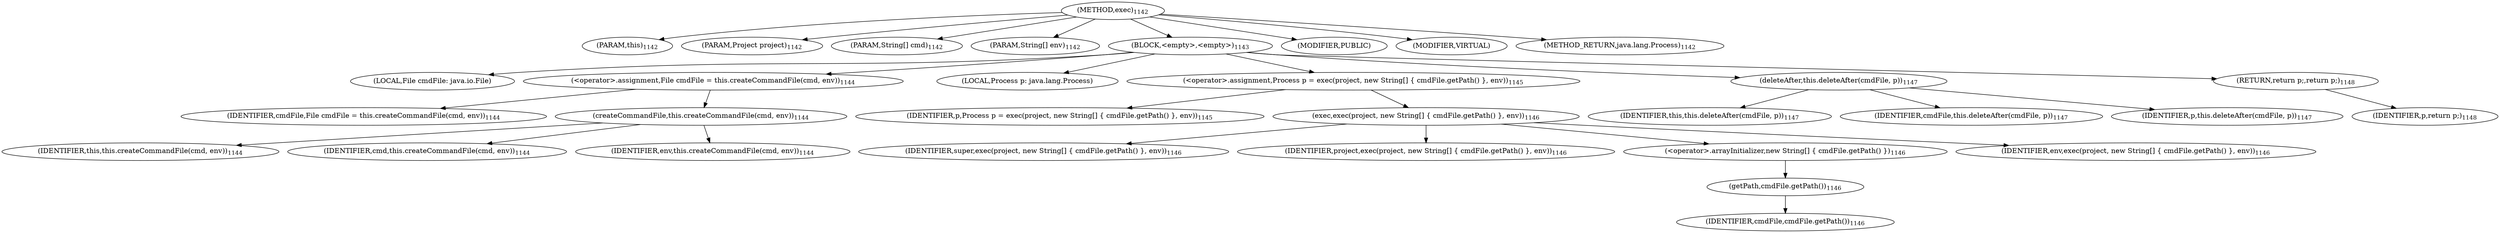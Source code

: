 digraph "exec" {  
"2439" [label = <(METHOD,exec)<SUB>1142</SUB>> ]
"214" [label = <(PARAM,this)<SUB>1142</SUB>> ]
"2440" [label = <(PARAM,Project project)<SUB>1142</SUB>> ]
"2441" [label = <(PARAM,String[] cmd)<SUB>1142</SUB>> ]
"2442" [label = <(PARAM,String[] env)<SUB>1142</SUB>> ]
"2443" [label = <(BLOCK,&lt;empty&gt;,&lt;empty&gt;)<SUB>1143</SUB>> ]
"2444" [label = <(LOCAL,File cmdFile: java.io.File)> ]
"2445" [label = <(&lt;operator&gt;.assignment,File cmdFile = this.createCommandFile(cmd, env))<SUB>1144</SUB>> ]
"2446" [label = <(IDENTIFIER,cmdFile,File cmdFile = this.createCommandFile(cmd, env))<SUB>1144</SUB>> ]
"2447" [label = <(createCommandFile,this.createCommandFile(cmd, env))<SUB>1144</SUB>> ]
"213" [label = <(IDENTIFIER,this,this.createCommandFile(cmd, env))<SUB>1144</SUB>> ]
"2448" [label = <(IDENTIFIER,cmd,this.createCommandFile(cmd, env))<SUB>1144</SUB>> ]
"2449" [label = <(IDENTIFIER,env,this.createCommandFile(cmd, env))<SUB>1144</SUB>> ]
"2450" [label = <(LOCAL,Process p: java.lang.Process)> ]
"2451" [label = <(&lt;operator&gt;.assignment,Process p = exec(project, new String[] { cmdFile.getPath() }, env))<SUB>1145</SUB>> ]
"2452" [label = <(IDENTIFIER,p,Process p = exec(project, new String[] { cmdFile.getPath() }, env))<SUB>1145</SUB>> ]
"2453" [label = <(exec,exec(project, new String[] { cmdFile.getPath() }, env))<SUB>1146</SUB>> ]
"2454" [label = <(IDENTIFIER,super,exec(project, new String[] { cmdFile.getPath() }, env))<SUB>1146</SUB>> ]
"2455" [label = <(IDENTIFIER,project,exec(project, new String[] { cmdFile.getPath() }, env))<SUB>1146</SUB>> ]
"2456" [label = <(&lt;operator&gt;.arrayInitializer,new String[] { cmdFile.getPath() })<SUB>1146</SUB>> ]
"2457" [label = <(getPath,cmdFile.getPath())<SUB>1146</SUB>> ]
"2458" [label = <(IDENTIFIER,cmdFile,cmdFile.getPath())<SUB>1146</SUB>> ]
"2459" [label = <(IDENTIFIER,env,exec(project, new String[] { cmdFile.getPath() }, env))<SUB>1146</SUB>> ]
"2460" [label = <(deleteAfter,this.deleteAfter(cmdFile, p))<SUB>1147</SUB>> ]
"215" [label = <(IDENTIFIER,this,this.deleteAfter(cmdFile, p))<SUB>1147</SUB>> ]
"2461" [label = <(IDENTIFIER,cmdFile,this.deleteAfter(cmdFile, p))<SUB>1147</SUB>> ]
"2462" [label = <(IDENTIFIER,p,this.deleteAfter(cmdFile, p))<SUB>1147</SUB>> ]
"2463" [label = <(RETURN,return p;,return p;)<SUB>1148</SUB>> ]
"2464" [label = <(IDENTIFIER,p,return p;)<SUB>1148</SUB>> ]
"2465" [label = <(MODIFIER,PUBLIC)> ]
"2466" [label = <(MODIFIER,VIRTUAL)> ]
"2467" [label = <(METHOD_RETURN,java.lang.Process)<SUB>1142</SUB>> ]
  "2439" -> "214" 
  "2439" -> "2440" 
  "2439" -> "2441" 
  "2439" -> "2442" 
  "2439" -> "2443" 
  "2439" -> "2465" 
  "2439" -> "2466" 
  "2439" -> "2467" 
  "2443" -> "2444" 
  "2443" -> "2445" 
  "2443" -> "2450" 
  "2443" -> "2451" 
  "2443" -> "2460" 
  "2443" -> "2463" 
  "2445" -> "2446" 
  "2445" -> "2447" 
  "2447" -> "213" 
  "2447" -> "2448" 
  "2447" -> "2449" 
  "2451" -> "2452" 
  "2451" -> "2453" 
  "2453" -> "2454" 
  "2453" -> "2455" 
  "2453" -> "2456" 
  "2453" -> "2459" 
  "2456" -> "2457" 
  "2457" -> "2458" 
  "2460" -> "215" 
  "2460" -> "2461" 
  "2460" -> "2462" 
  "2463" -> "2464" 
}
